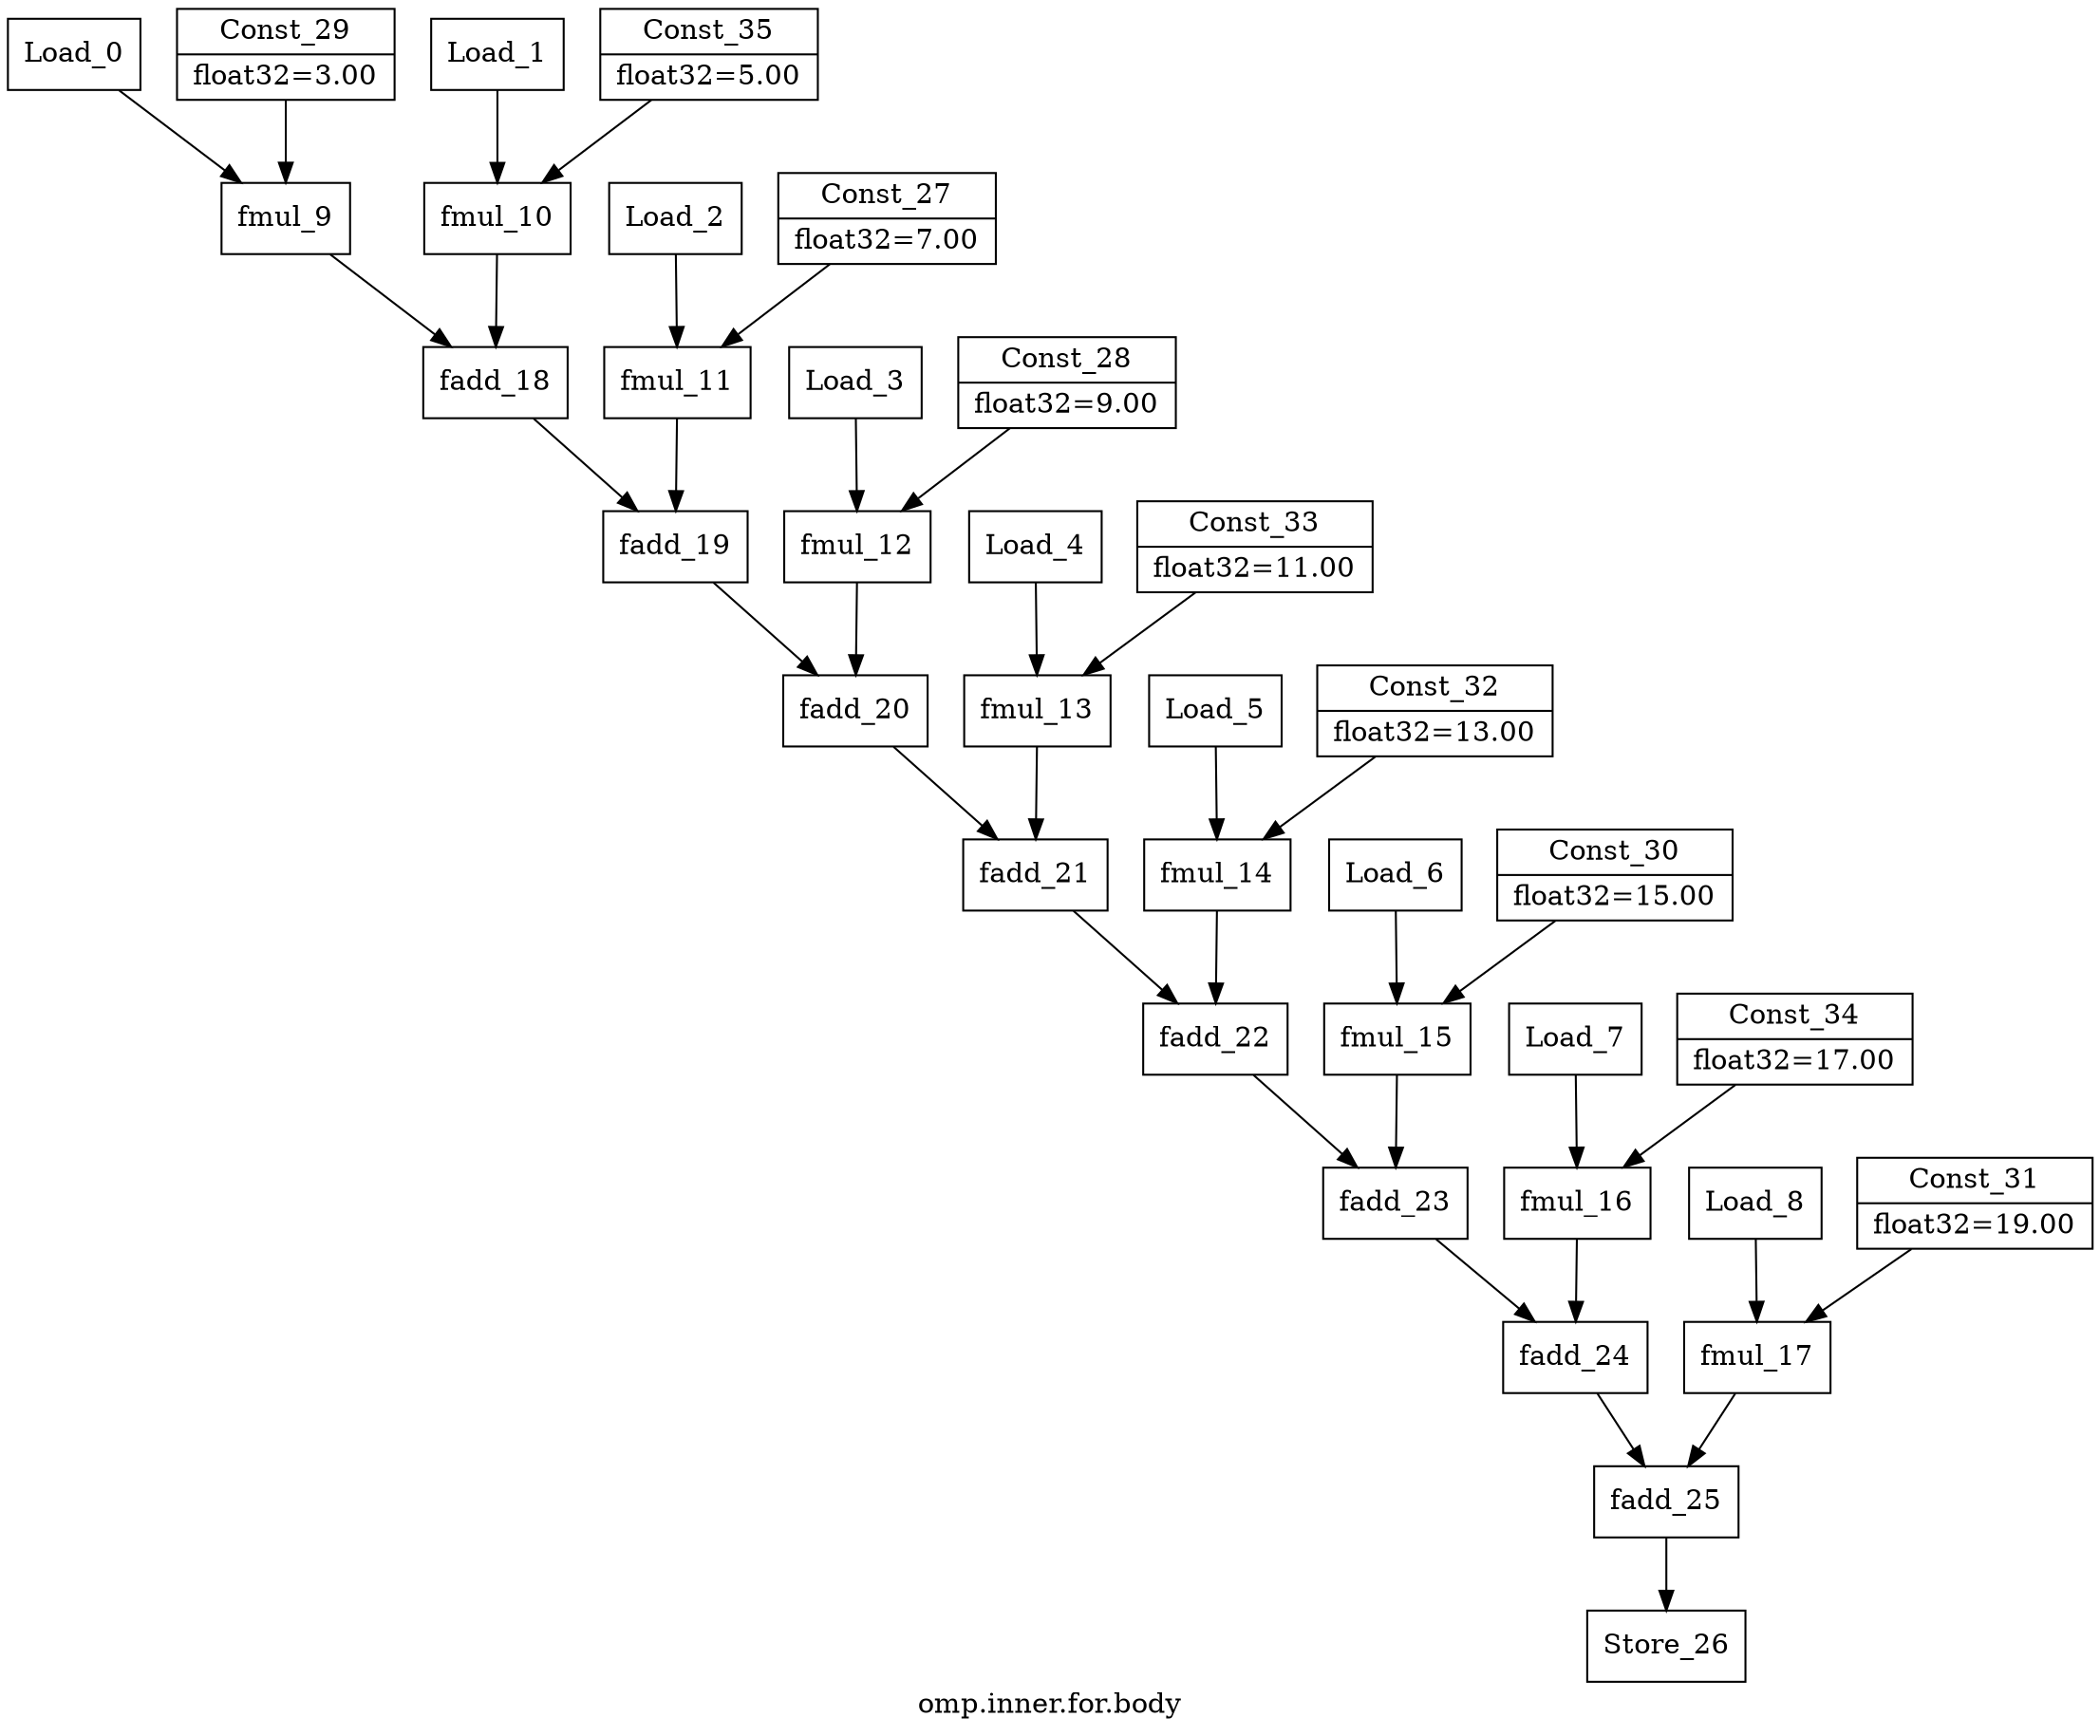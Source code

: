 digraph "omp.inner.for.body" {
	label="omp.inner.for.body";
	//Graph Properties

	Load_0 [shape=record,opcode=input,label="{Load_0}"];
	Load_0 -> fmul_9[operand=any2input];
	Load_1 [shape=record,opcode=input,label="{Load_1}"];
	Load_1 -> fmul_10[operand=any2input];
	Load_2 [shape=record,opcode=input,label="{Load_2}"];
	Load_2 -> fmul_11[operand=any2input];
	Load_3 [shape=record,opcode=input,label="{Load_3}"];
	Load_3 -> fmul_12[operand=any2input];
	Load_4 [shape=record,opcode=input,label="{Load_4}"];
	Load_4 -> fmul_13[operand=any2input];
	Load_5 [shape=record,opcode=input,label="{Load_5}"];
	Load_5 -> fmul_14[operand=any2input];
	Load_6 [shape=record,opcode=input,label="{Load_6}"];
	Load_6 -> fmul_15[operand=any2input];
	Load_7 [shape=record,opcode=input,label="{Load_7}"];
	Load_7 -> fmul_16[operand=any2input];
	Load_8 [shape=record,opcode=input,label="{Load_8}"];
	Load_8 -> fmul_17[operand=any2input];
	fmul_9 [shape=record,type=op,opcode=fmul,label="{fmul_9}"];
	fmul_9 -> fadd_18[operand=any2input];
	fmul_10 [shape=record,type=op,opcode=fmul,label="{fmul_10}"];
	fmul_10 -> fadd_18[operand=any2input];
	fmul_11 [shape=record,type=op,opcode=fmul,label="{fmul_11}"];
	fmul_11 -> fadd_19[operand=any2input];
	fmul_12 [shape=record,type=op,opcode=fmul,label="{fmul_12}"];
	fmul_12 -> fadd_20[operand=any2input];
	fmul_13 [shape=record,type=op,opcode=fmul,label="{fmul_13}"];
	fmul_13 -> fadd_21[operand=any2input];
	fmul_14 [shape=record,type=op,opcode=fmul,label="{fmul_14}"];
	fmul_14 -> fadd_22[operand=any2input];
	fmul_15 [shape=record,type=op,opcode=fmul,label="{fmul_15}"];
	fmul_15 -> fadd_23[operand=any2input];
	fmul_16 [shape=record,type=op,opcode=fmul,label="{fmul_16}"];
	fmul_16 -> fadd_24[operand=any2input];
	fmul_17 [shape=record,type=op,opcode=fmul,label="{fmul_17}"];
	fmul_17 -> fadd_25[operand=any2input];
	fadd_18 [shape=record,type=op,opcode=fadd,label="{fadd_18}"];
	fadd_18 -> fadd_19[operand=any2input];
	fadd_19 [shape=record,type=op,opcode=fadd,label="{fadd_19}"];
	fadd_19 -> fadd_20[operand=any2input];
	fadd_20 [shape=record,type=op,opcode=fadd,label="{fadd_20}"];
	fadd_20 -> fadd_21[operand=any2input];
	fadd_21 [shape=record,type=op,opcode=fadd,label="{fadd_21}"];
	fadd_21 -> fadd_22[operand=any2input];
	fadd_22 [shape=record,type=op,opcode=fadd,label="{fadd_22}"];
	fadd_22 -> fadd_23[operand=any2input];
	fadd_23 [shape=record,type=op,opcode=fadd,label="{fadd_23}"];
	fadd_23 -> fadd_24[operand=any2input];
	fadd_24 [shape=record,type=op,opcode=fadd,label="{fadd_24}"];
	fadd_24 -> fadd_25[operand=any2input];
	fadd_25 [shape=record,type=op,opcode=fadd,label="{fadd_25}"];
	fadd_25 -> Store_26[operand=any2input];
	Store_26 [shape=record,opcode=output,label="{Store_26}"];
	Const_27 [shape=record,opcode=const,constVal="1",float32=7.00,label="{Const_27|float32=7.00}"];
	Const_27 -> fmul_11[operand=any2input];
	Const_28 [shape=record,opcode=const,constVal="1",float32=9.00,label="{Const_28|float32=9.00}"];
	Const_28 -> fmul_12[operand=any2input];
	Const_29 [shape=record,opcode=const,constVal="1",float32=3.00,label="{Const_29|float32=3.00}"];
	Const_29 -> fmul_9[operand=any2input];
	Const_30 [shape=record,opcode=const,constVal="1",float32=15.00,label="{Const_30|float32=15.00}"];
	Const_30 -> fmul_15[operand=any2input];
	Const_31 [shape=record,opcode=const,constVal="1",float32=19.00,label="{Const_31|float32=19.00}"];
	Const_31 -> fmul_17[operand=any2input];
	Const_32 [shape=record,opcode=const,constVal="1",float32=13.00,label="{Const_32|float32=13.00}"];
	Const_32 -> fmul_14[operand=any2input];
	Const_33 [shape=record,opcode=const,constVal="1",float32=11.00,label="{Const_33|float32=11.00}"];
	Const_33 -> fmul_13[operand=any2input];
	Const_34 [shape=record,opcode=const,constVal="1",float32=17.00,label="{Const_34|float32=17.00}"];
	Const_34 -> fmul_16[operand=any2input];
	Const_35 [shape=record,opcode=const,constVal="1",float32=5.00,label="{Const_35|float32=5.00}"];
	Const_35 -> fmul_10[operand=any2input];
}
